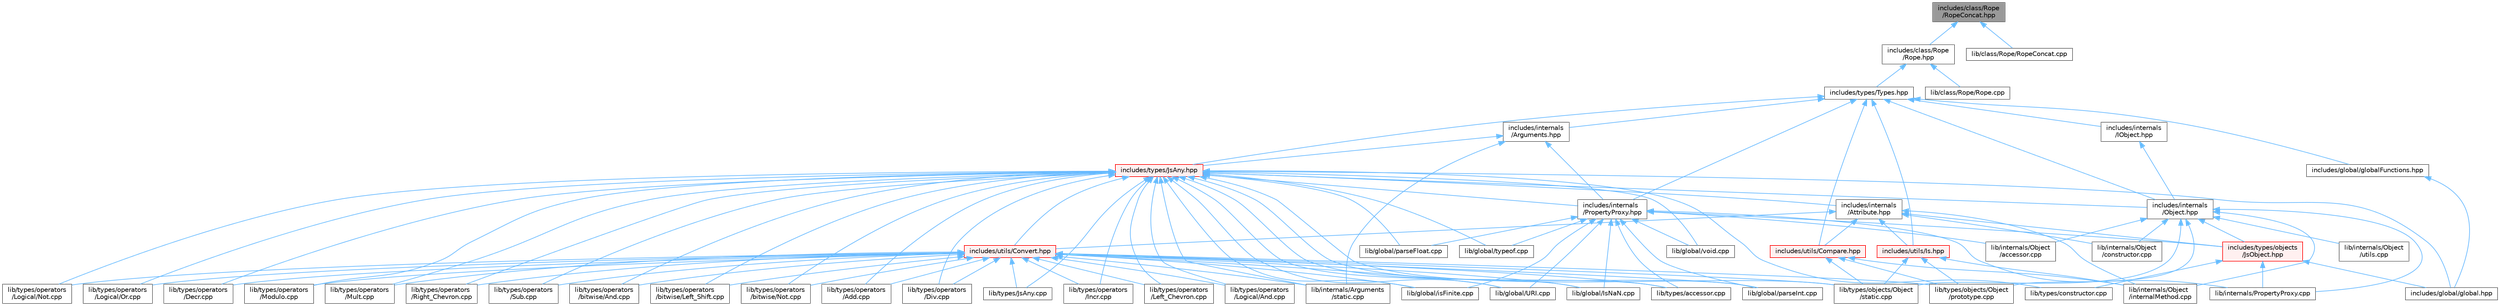 digraph "includes/class/Rope/RopeConcat.hpp"
{
 // LATEX_PDF_SIZE
  bgcolor="transparent";
  edge [fontname=Helvetica,fontsize=10,labelfontname=Helvetica,labelfontsize=10];
  node [fontname=Helvetica,fontsize=10,shape=box,height=0.2,width=0.4];
  Node1 [id="Node000001",label="includes/class/Rope\l/RopeConcat.hpp",height=0.2,width=0.4,color="gray40", fillcolor="grey60", style="filled", fontcolor="black",tooltip=" "];
  Node1 -> Node2 [id="edge1_Node000001_Node000002",dir="back",color="steelblue1",style="solid",tooltip=" "];
  Node2 [id="Node000002",label="includes/class/Rope\l/Rope.hpp",height=0.2,width=0.4,color="grey40", fillcolor="white", style="filled",URL="$Rope_8hpp.html",tooltip=" "];
  Node2 -> Node3 [id="edge2_Node000002_Node000003",dir="back",color="steelblue1",style="solid",tooltip=" "];
  Node3 [id="Node000003",label="includes/types/Types.hpp",height=0.2,width=0.4,color="grey40", fillcolor="white", style="filled",URL="$Types_8hpp.html",tooltip=" "];
  Node3 -> Node4 [id="edge3_Node000003_Node000004",dir="back",color="steelblue1",style="solid",tooltip=" "];
  Node4 [id="Node000004",label="includes/global/globalFunctions.hpp",height=0.2,width=0.4,color="grey40", fillcolor="white", style="filled",URL="$globalFunctions_8hpp.html",tooltip=" "];
  Node4 -> Node5 [id="edge4_Node000004_Node000005",dir="back",color="steelblue1",style="solid",tooltip=" "];
  Node5 [id="Node000005",label="includes/global/global.hpp",height=0.2,width=0.4,color="grey40", fillcolor="white", style="filled",URL="$global_8hpp.html",tooltip=" "];
  Node3 -> Node6 [id="edge5_Node000003_Node000006",dir="back",color="steelblue1",style="solid",tooltip=" "];
  Node6 [id="Node000006",label="includes/internals\l/Arguments.hpp",height=0.2,width=0.4,color="grey40", fillcolor="white", style="filled",URL="$Arguments_8hpp.html",tooltip=" "];
  Node6 -> Node7 [id="edge6_Node000006_Node000007",dir="back",color="steelblue1",style="solid",tooltip=" "];
  Node7 [id="Node000007",label="includes/internals\l/PropertyProxy.hpp",height=0.2,width=0.4,color="grey40", fillcolor="white", style="filled",URL="$PropertyProxy_8hpp.html",tooltip=" "];
  Node7 -> Node8 [id="edge7_Node000007_Node000008",dir="back",color="steelblue1",style="solid",tooltip=" "];
  Node8 [id="Node000008",label="includes/types/objects\l/JsObject.hpp",height=0.2,width=0.4,color="red", fillcolor="#FFF0F0", style="filled",URL="$JsObject_8hpp.html",tooltip=" "];
  Node8 -> Node5 [id="edge8_Node000008_Node000005",dir="back",color="steelblue1",style="solid",tooltip=" "];
  Node8 -> Node16 [id="edge9_Node000008_Node000016",dir="back",color="steelblue1",style="solid",tooltip=" "];
  Node16 [id="Node000016",label="lib/internals/PropertyProxy.cpp",height=0.2,width=0.4,color="grey40", fillcolor="white", style="filled",URL="$PropertyProxy_8cpp.html",tooltip=" "];
  Node8 -> Node17 [id="edge10_Node000008_Node000017",dir="back",color="steelblue1",style="solid",tooltip=" "];
  Node17 [id="Node000017",label="lib/types/constructor.cpp",height=0.2,width=0.4,color="grey40", fillcolor="white", style="filled",URL="$types_2constructor_8cpp.html",tooltip=" "];
  Node7 -> Node23 [id="edge11_Node000007_Node000023",dir="back",color="steelblue1",style="solid",tooltip=" "];
  Node23 [id="Node000023",label="lib/global/IsNaN.cpp",height=0.2,width=0.4,color="grey40", fillcolor="white", style="filled",URL="$IsNaN_8cpp.html",tooltip=" "];
  Node7 -> Node24 [id="edge12_Node000007_Node000024",dir="back",color="steelblue1",style="solid",tooltip=" "];
  Node24 [id="Node000024",label="lib/global/URI.cpp",height=0.2,width=0.4,color="grey40", fillcolor="white", style="filled",URL="$URI_8cpp.html",tooltip=" "];
  Node7 -> Node25 [id="edge13_Node000007_Node000025",dir="back",color="steelblue1",style="solid",tooltip=" "];
  Node25 [id="Node000025",label="lib/global/isFinite.cpp",height=0.2,width=0.4,color="grey40", fillcolor="white", style="filled",URL="$isFinite_8cpp.html",tooltip=" "];
  Node7 -> Node26 [id="edge14_Node000007_Node000026",dir="back",color="steelblue1",style="solid",tooltip=" "];
  Node26 [id="Node000026",label="lib/global/parseFloat.cpp",height=0.2,width=0.4,color="grey40", fillcolor="white", style="filled",URL="$parseFloat_8cpp.html",tooltip=" "];
  Node7 -> Node27 [id="edge15_Node000007_Node000027",dir="back",color="steelblue1",style="solid",tooltip=" "];
  Node27 [id="Node000027",label="lib/global/parseInt.cpp",height=0.2,width=0.4,color="grey40", fillcolor="white", style="filled",URL="$parseInt_8cpp.html",tooltip=" "];
  Node7 -> Node28 [id="edge16_Node000007_Node000028",dir="back",color="steelblue1",style="solid",tooltip=" "];
  Node28 [id="Node000028",label="lib/global/typeof.cpp",height=0.2,width=0.4,color="grey40", fillcolor="white", style="filled",URL="$typeof_8cpp.html",tooltip=" "];
  Node7 -> Node29 [id="edge17_Node000007_Node000029",dir="back",color="steelblue1",style="solid",tooltip=" "];
  Node29 [id="Node000029",label="lib/global/void.cpp",height=0.2,width=0.4,color="grey40", fillcolor="white", style="filled",URL="$void_8cpp.html",tooltip=" "];
  Node7 -> Node30 [id="edge18_Node000007_Node000030",dir="back",color="steelblue1",style="solid",tooltip=" "];
  Node30 [id="Node000030",label="lib/internals/Object\l/accessor.cpp",height=0.2,width=0.4,color="grey40", fillcolor="white", style="filled",URL="$internals_2Object_2accessor_8cpp.html",tooltip=" "];
  Node7 -> Node16 [id="edge19_Node000007_Node000016",dir="back",color="steelblue1",style="solid",tooltip=" "];
  Node7 -> Node11 [id="edge20_Node000007_Node000011",dir="back",color="steelblue1",style="solid",tooltip=" "];
  Node11 [id="Node000011",label="lib/types/accessor.cpp",height=0.2,width=0.4,color="grey40", fillcolor="white", style="filled",URL="$types_2accessor_8cpp.html",tooltip=" "];
  Node6 -> Node31 [id="edge21_Node000006_Node000031",dir="back",color="steelblue1",style="solid",tooltip=" "];
  Node31 [id="Node000031",label="includes/types/JsAny.hpp",height=0.2,width=0.4,color="red", fillcolor="#FFF0F0", style="filled",URL="$JsAny_8hpp.html",tooltip=" "];
  Node31 -> Node5 [id="edge22_Node000031_Node000005",dir="back",color="steelblue1",style="solid",tooltip=" "];
  Node31 -> Node32 [id="edge23_Node000031_Node000032",dir="back",color="steelblue1",style="solid",tooltip=" "];
  Node32 [id="Node000032",label="includes/internals\l/Attribute.hpp",height=0.2,width=0.4,color="grey40", fillcolor="white", style="filled",URL="$Attribute_8hpp.html",tooltip=" "];
  Node32 -> Node8 [id="edge24_Node000032_Node000008",dir="back",color="steelblue1",style="solid",tooltip=" "];
  Node32 -> Node33 [id="edge25_Node000032_Node000033",dir="back",color="steelblue1",style="solid",tooltip=" "];
  Node33 [id="Node000033",label="includes/utils/Compare.hpp",height=0.2,width=0.4,color="red", fillcolor="#FFF0F0", style="filled",URL="$Compare_8hpp.html",tooltip=" "];
  Node33 -> Node34 [id="edge26_Node000033_Node000034",dir="back",color="steelblue1",style="solid",tooltip=" "];
  Node34 [id="Node000034",label="lib/internals/Object\l/internalMethod.cpp",height=0.2,width=0.4,color="grey40", fillcolor="white", style="filled",URL="$internalMethod_8cpp.html",tooltip=" "];
  Node33 -> Node14 [id="edge27_Node000033_Node000014",dir="back",color="steelblue1",style="solid",tooltip=" "];
  Node14 [id="Node000014",label="lib/types/objects/Object\l/prototype.cpp",height=0.2,width=0.4,color="grey40", fillcolor="white", style="filled",URL="$prototype_8cpp.html",tooltip=" "];
  Node33 -> Node15 [id="edge28_Node000033_Node000015",dir="back",color="steelblue1",style="solid",tooltip=" "];
  Node15 [id="Node000015",label="lib/types/objects/Object\l/static.cpp",height=0.2,width=0.4,color="grey40", fillcolor="white", style="filled",URL="$types_2objects_2Object_2static_8cpp.html",tooltip=" "];
  Node32 -> Node36 [id="edge29_Node000032_Node000036",dir="back",color="steelblue1",style="solid",tooltip=" "];
  Node36 [id="Node000036",label="includes/utils/Convert.hpp",height=0.2,width=0.4,color="red", fillcolor="#FFF0F0", style="filled",URL="$Convert_8hpp.html",tooltip=" "];
  Node36 -> Node23 [id="edge30_Node000036_Node000023",dir="back",color="steelblue1",style="solid",tooltip=" "];
  Node36 -> Node24 [id="edge31_Node000036_Node000024",dir="back",color="steelblue1",style="solid",tooltip=" "];
  Node36 -> Node25 [id="edge32_Node000036_Node000025",dir="back",color="steelblue1",style="solid",tooltip=" "];
  Node36 -> Node27 [id="edge33_Node000036_Node000027",dir="back",color="steelblue1",style="solid",tooltip=" "];
  Node36 -> Node10 [id="edge34_Node000036_Node000010",dir="back",color="steelblue1",style="solid",tooltip=" "];
  Node10 [id="Node000010",label="lib/internals/Arguments\l/static.cpp",height=0.2,width=0.4,color="grey40", fillcolor="white", style="filled",URL="$internals_2Arguments_2static_8cpp.html",tooltip=" "];
  Node36 -> Node37 [id="edge35_Node000036_Node000037",dir="back",color="steelblue1",style="solid",tooltip=" "];
  Node37 [id="Node000037",label="lib/types/JsAny.cpp",height=0.2,width=0.4,color="grey40", fillcolor="white", style="filled",URL="$JsAny_8cpp.html",tooltip=" "];
  Node36 -> Node11 [id="edge36_Node000036_Node000011",dir="back",color="steelblue1",style="solid",tooltip=" "];
  Node36 -> Node14 [id="edge37_Node000036_Node000014",dir="back",color="steelblue1",style="solid",tooltip=" "];
  Node36 -> Node15 [id="edge38_Node000036_Node000015",dir="back",color="steelblue1",style="solid",tooltip=" "];
  Node36 -> Node38 [id="edge39_Node000036_Node000038",dir="back",color="steelblue1",style="solid",tooltip=" "];
  Node38 [id="Node000038",label="lib/types/operators\l/Add.cpp",height=0.2,width=0.4,color="grey40", fillcolor="white", style="filled",URL="$Add_8cpp.html",tooltip=" "];
  Node36 -> Node39 [id="edge40_Node000036_Node000039",dir="back",color="steelblue1",style="solid",tooltip=" "];
  Node39 [id="Node000039",label="lib/types/operators\l/Decr.cpp",height=0.2,width=0.4,color="grey40", fillcolor="white", style="filled",URL="$Decr_8cpp.html",tooltip=" "];
  Node36 -> Node40 [id="edge41_Node000036_Node000040",dir="back",color="steelblue1",style="solid",tooltip=" "];
  Node40 [id="Node000040",label="lib/types/operators\l/Div.cpp",height=0.2,width=0.4,color="grey40", fillcolor="white", style="filled",URL="$Div_8cpp.html",tooltip=" "];
  Node36 -> Node41 [id="edge42_Node000036_Node000041",dir="back",color="steelblue1",style="solid",tooltip=" "];
  Node41 [id="Node000041",label="lib/types/operators\l/Incr.cpp",height=0.2,width=0.4,color="grey40", fillcolor="white", style="filled",URL="$Incr_8cpp.html",tooltip=" "];
  Node36 -> Node42 [id="edge43_Node000036_Node000042",dir="back",color="steelblue1",style="solid",tooltip=" "];
  Node42 [id="Node000042",label="lib/types/operators\l/Left_Chevron.cpp",height=0.2,width=0.4,color="grey40", fillcolor="white", style="filled",URL="$Left__Chevron_8cpp.html",tooltip=" "];
  Node36 -> Node43 [id="edge44_Node000036_Node000043",dir="back",color="steelblue1",style="solid",tooltip=" "];
  Node43 [id="Node000043",label="lib/types/operators\l/Logical/And.cpp",height=0.2,width=0.4,color="grey40", fillcolor="white", style="filled",URL="$Logical_2And_8cpp.html",tooltip=" "];
  Node36 -> Node44 [id="edge45_Node000036_Node000044",dir="back",color="steelblue1",style="solid",tooltip=" "];
  Node44 [id="Node000044",label="lib/types/operators\l/Logical/Not.cpp",height=0.2,width=0.4,color="grey40", fillcolor="white", style="filled",URL="$Logical_2Not_8cpp.html",tooltip=" "];
  Node36 -> Node45 [id="edge46_Node000036_Node000045",dir="back",color="steelblue1",style="solid",tooltip=" "];
  Node45 [id="Node000045",label="lib/types/operators\l/Logical/Or.cpp",height=0.2,width=0.4,color="grey40", fillcolor="white", style="filled",URL="$Logical_2Or_8cpp.html",tooltip=" "];
  Node36 -> Node46 [id="edge47_Node000036_Node000046",dir="back",color="steelblue1",style="solid",tooltip=" "];
  Node46 [id="Node000046",label="lib/types/operators\l/Modulo.cpp",height=0.2,width=0.4,color="grey40", fillcolor="white", style="filled",URL="$Modulo_8cpp.html",tooltip=" "];
  Node36 -> Node47 [id="edge48_Node000036_Node000047",dir="back",color="steelblue1",style="solid",tooltip=" "];
  Node47 [id="Node000047",label="lib/types/operators\l/Mult.cpp",height=0.2,width=0.4,color="grey40", fillcolor="white", style="filled",URL="$Mult_8cpp.html",tooltip=" "];
  Node36 -> Node48 [id="edge49_Node000036_Node000048",dir="back",color="steelblue1",style="solid",tooltip=" "];
  Node48 [id="Node000048",label="lib/types/operators\l/Right_Chevron.cpp",height=0.2,width=0.4,color="grey40", fillcolor="white", style="filled",URL="$Right__Chevron_8cpp.html",tooltip=" "];
  Node36 -> Node49 [id="edge50_Node000036_Node000049",dir="back",color="steelblue1",style="solid",tooltip=" "];
  Node49 [id="Node000049",label="lib/types/operators\l/Sub.cpp",height=0.2,width=0.4,color="grey40", fillcolor="white", style="filled",URL="$Sub_8cpp.html",tooltip=" "];
  Node36 -> Node50 [id="edge51_Node000036_Node000050",dir="back",color="steelblue1",style="solid",tooltip=" "];
  Node50 [id="Node000050",label="lib/types/operators\l/bitwise/And.cpp",height=0.2,width=0.4,color="grey40", fillcolor="white", style="filled",URL="$bitwise_2And_8cpp.html",tooltip=" "];
  Node36 -> Node51 [id="edge52_Node000036_Node000051",dir="back",color="steelblue1",style="solid",tooltip=" "];
  Node51 [id="Node000051",label="lib/types/operators\l/bitwise/Left_Shift.cpp",height=0.2,width=0.4,color="grey40", fillcolor="white", style="filled",URL="$Left__Shift_8cpp.html",tooltip=" "];
  Node36 -> Node52 [id="edge53_Node000036_Node000052",dir="back",color="steelblue1",style="solid",tooltip=" "];
  Node52 [id="Node000052",label="lib/types/operators\l/bitwise/Not.cpp",height=0.2,width=0.4,color="grey40", fillcolor="white", style="filled",URL="$bitwise_2Not_8cpp.html",tooltip=" "];
  Node32 -> Node61 [id="edge54_Node000032_Node000061",dir="back",color="steelblue1",style="solid",tooltip=" "];
  Node61 [id="Node000061",label="includes/utils/Is.hpp",height=0.2,width=0.4,color="red", fillcolor="#FFF0F0", style="filled",URL="$Is_8hpp.html",tooltip=" "];
  Node61 -> Node34 [id="edge55_Node000061_Node000034",dir="back",color="steelblue1",style="solid",tooltip=" "];
  Node61 -> Node14 [id="edge56_Node000061_Node000014",dir="back",color="steelblue1",style="solid",tooltip=" "];
  Node61 -> Node15 [id="edge57_Node000061_Node000015",dir="back",color="steelblue1",style="solid",tooltip=" "];
  Node32 -> Node62 [id="edge58_Node000032_Node000062",dir="back",color="steelblue1",style="solid",tooltip=" "];
  Node62 [id="Node000062",label="lib/internals/Object\l/constructor.cpp",height=0.2,width=0.4,color="grey40", fillcolor="white", style="filled",URL="$internals_2Object_2constructor_8cpp.html",tooltip=" "];
  Node32 -> Node34 [id="edge59_Node000032_Node000034",dir="back",color="steelblue1",style="solid",tooltip=" "];
  Node31 -> Node63 [id="edge60_Node000031_Node000063",dir="back",color="steelblue1",style="solid",tooltip=" "];
  Node63 [id="Node000063",label="includes/internals\l/Object.hpp",height=0.2,width=0.4,color="grey40", fillcolor="white", style="filled",URL="$Object_8hpp.html",tooltip=" "];
  Node63 -> Node8 [id="edge61_Node000063_Node000008",dir="back",color="steelblue1",style="solid",tooltip=" "];
  Node63 -> Node30 [id="edge62_Node000063_Node000030",dir="back",color="steelblue1",style="solid",tooltip=" "];
  Node63 -> Node62 [id="edge63_Node000063_Node000062",dir="back",color="steelblue1",style="solid",tooltip=" "];
  Node63 -> Node34 [id="edge64_Node000063_Node000034",dir="back",color="steelblue1",style="solid",tooltip=" "];
  Node63 -> Node64 [id="edge65_Node000063_Node000064",dir="back",color="steelblue1",style="solid",tooltip=" "];
  Node64 [id="Node000064",label="lib/internals/Object\l/utils.cpp",height=0.2,width=0.4,color="grey40", fillcolor="white", style="filled",URL="$utils_8cpp.html",tooltip=" "];
  Node63 -> Node16 [id="edge66_Node000063_Node000016",dir="back",color="steelblue1",style="solid",tooltip=" "];
  Node63 -> Node14 [id="edge67_Node000063_Node000014",dir="back",color="steelblue1",style="solid",tooltip=" "];
  Node63 -> Node15 [id="edge68_Node000063_Node000015",dir="back",color="steelblue1",style="solid",tooltip=" "];
  Node31 -> Node7 [id="edge69_Node000031_Node000007",dir="back",color="steelblue1",style="solid",tooltip=" "];
  Node31 -> Node36 [id="edge70_Node000031_Node000036",dir="back",color="steelblue1",style="solid",tooltip=" "];
  Node31 -> Node23 [id="edge71_Node000031_Node000023",dir="back",color="steelblue1",style="solid",tooltip=" "];
  Node31 -> Node24 [id="edge72_Node000031_Node000024",dir="back",color="steelblue1",style="solid",tooltip=" "];
  Node31 -> Node25 [id="edge73_Node000031_Node000025",dir="back",color="steelblue1",style="solid",tooltip=" "];
  Node31 -> Node26 [id="edge74_Node000031_Node000026",dir="back",color="steelblue1",style="solid",tooltip=" "];
  Node31 -> Node27 [id="edge75_Node000031_Node000027",dir="back",color="steelblue1",style="solid",tooltip=" "];
  Node31 -> Node28 [id="edge76_Node000031_Node000028",dir="back",color="steelblue1",style="solid",tooltip=" "];
  Node31 -> Node29 [id="edge77_Node000031_Node000029",dir="back",color="steelblue1",style="solid",tooltip=" "];
  Node31 -> Node10 [id="edge78_Node000031_Node000010",dir="back",color="steelblue1",style="solid",tooltip=" "];
  Node31 -> Node37 [id="edge79_Node000031_Node000037",dir="back",color="steelblue1",style="solid",tooltip=" "];
  Node31 -> Node11 [id="edge80_Node000031_Node000011",dir="back",color="steelblue1",style="solid",tooltip=" "];
  Node31 -> Node17 [id="edge81_Node000031_Node000017",dir="back",color="steelblue1",style="solid",tooltip=" "];
  Node31 -> Node15 [id="edge82_Node000031_Node000015",dir="back",color="steelblue1",style="solid",tooltip=" "];
  Node31 -> Node38 [id="edge83_Node000031_Node000038",dir="back",color="steelblue1",style="solid",tooltip=" "];
  Node31 -> Node39 [id="edge84_Node000031_Node000039",dir="back",color="steelblue1",style="solid",tooltip=" "];
  Node31 -> Node40 [id="edge85_Node000031_Node000040",dir="back",color="steelblue1",style="solid",tooltip=" "];
  Node31 -> Node41 [id="edge86_Node000031_Node000041",dir="back",color="steelblue1",style="solid",tooltip=" "];
  Node31 -> Node42 [id="edge87_Node000031_Node000042",dir="back",color="steelblue1",style="solid",tooltip=" "];
  Node31 -> Node43 [id="edge88_Node000031_Node000043",dir="back",color="steelblue1",style="solid",tooltip=" "];
  Node31 -> Node44 [id="edge89_Node000031_Node000044",dir="back",color="steelblue1",style="solid",tooltip=" "];
  Node31 -> Node45 [id="edge90_Node000031_Node000045",dir="back",color="steelblue1",style="solid",tooltip=" "];
  Node31 -> Node46 [id="edge91_Node000031_Node000046",dir="back",color="steelblue1",style="solid",tooltip=" "];
  Node31 -> Node47 [id="edge92_Node000031_Node000047",dir="back",color="steelblue1",style="solid",tooltip=" "];
  Node31 -> Node48 [id="edge93_Node000031_Node000048",dir="back",color="steelblue1",style="solid",tooltip=" "];
  Node31 -> Node49 [id="edge94_Node000031_Node000049",dir="back",color="steelblue1",style="solid",tooltip=" "];
  Node31 -> Node50 [id="edge95_Node000031_Node000050",dir="back",color="steelblue1",style="solid",tooltip=" "];
  Node31 -> Node51 [id="edge96_Node000031_Node000051",dir="back",color="steelblue1",style="solid",tooltip=" "];
  Node31 -> Node52 [id="edge97_Node000031_Node000052",dir="back",color="steelblue1",style="solid",tooltip=" "];
  Node6 -> Node10 [id="edge98_Node000006_Node000010",dir="back",color="steelblue1",style="solid",tooltip=" "];
  Node3 -> Node69 [id="edge99_Node000003_Node000069",dir="back",color="steelblue1",style="solid",tooltip=" "];
  Node69 [id="Node000069",label="includes/internals\l/IObject.hpp",height=0.2,width=0.4,color="grey40", fillcolor="white", style="filled",URL="$IObject_8hpp.html",tooltip=" "];
  Node69 -> Node63 [id="edge100_Node000069_Node000063",dir="back",color="steelblue1",style="solid",tooltip=" "];
  Node3 -> Node63 [id="edge101_Node000003_Node000063",dir="back",color="steelblue1",style="solid",tooltip=" "];
  Node3 -> Node7 [id="edge102_Node000003_Node000007",dir="back",color="steelblue1",style="solid",tooltip=" "];
  Node3 -> Node31 [id="edge103_Node000003_Node000031",dir="back",color="steelblue1",style="solid",tooltip=" "];
  Node3 -> Node33 [id="edge104_Node000003_Node000033",dir="back",color="steelblue1",style="solid",tooltip=" "];
  Node3 -> Node61 [id="edge105_Node000003_Node000061",dir="back",color="steelblue1",style="solid",tooltip=" "];
  Node2 -> Node70 [id="edge106_Node000002_Node000070",dir="back",color="steelblue1",style="solid",tooltip=" "];
  Node70 [id="Node000070",label="lib/class/Rope/Rope.cpp",height=0.2,width=0.4,color="grey40", fillcolor="white", style="filled",URL="$Rope_8cpp.html",tooltip=" "];
  Node1 -> Node71 [id="edge107_Node000001_Node000071",dir="back",color="steelblue1",style="solid",tooltip=" "];
  Node71 [id="Node000071",label="lib/class/Rope/RopeConcat.cpp",height=0.2,width=0.4,color="grey40", fillcolor="white", style="filled",URL="$RopeConcat_8cpp.html",tooltip=" "];
}
